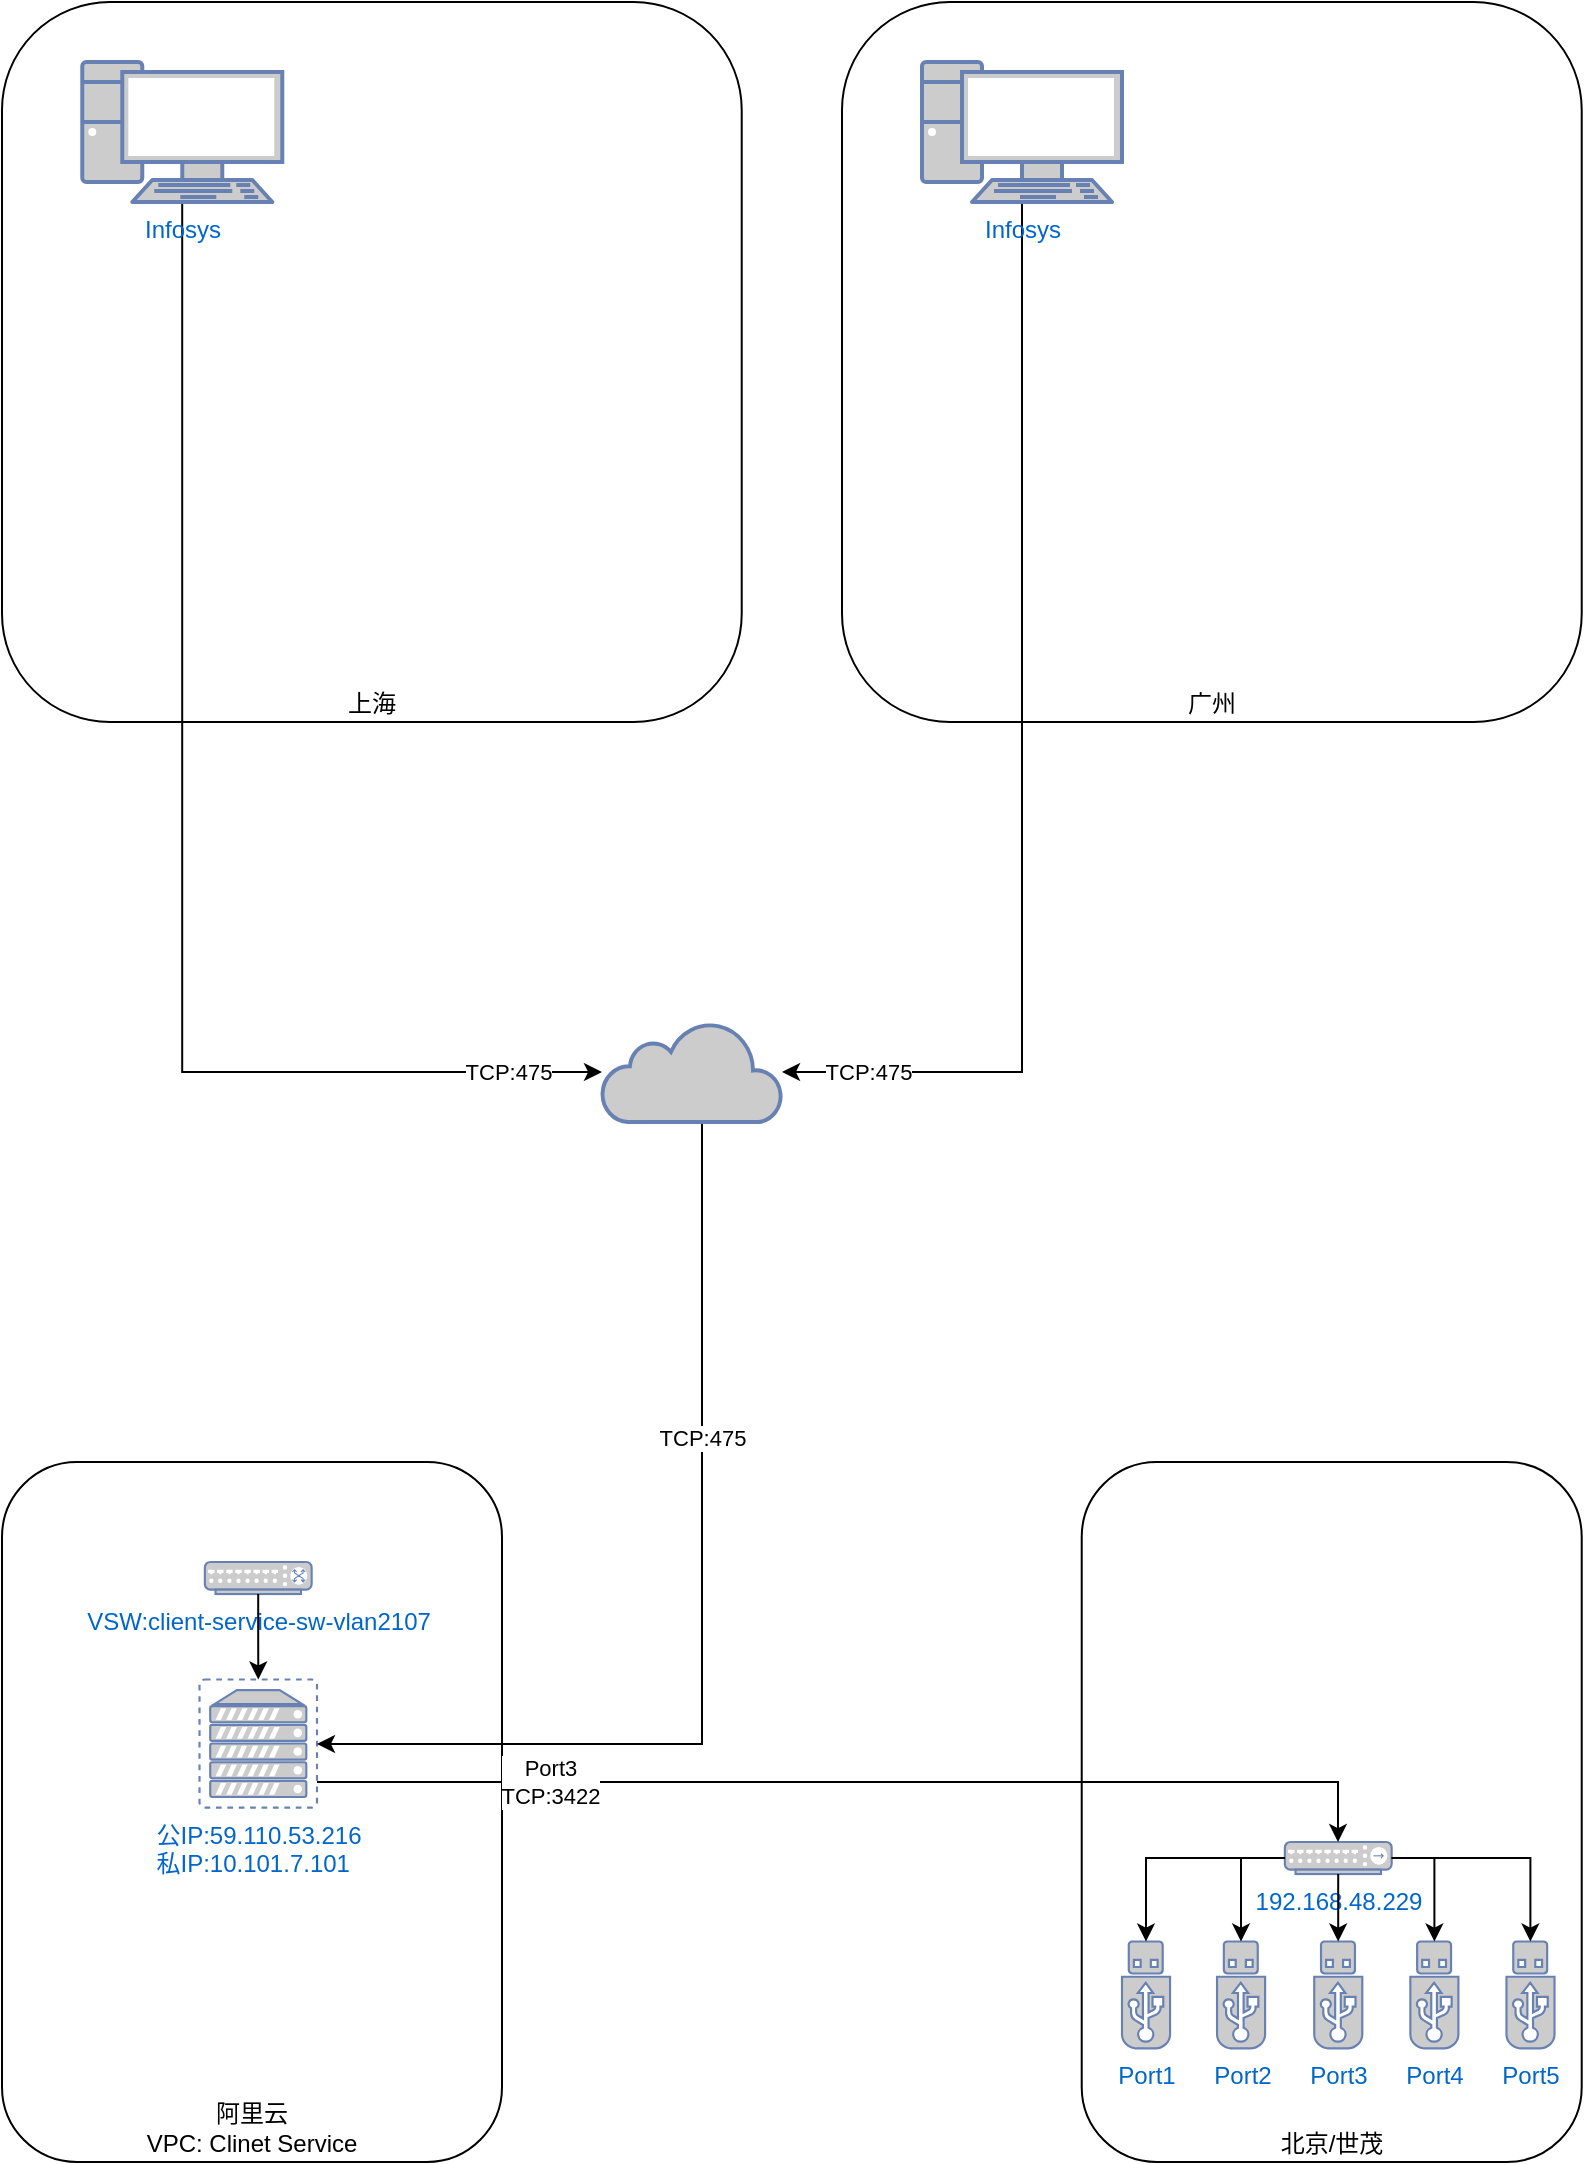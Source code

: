 <mxfile version="21.5.2" type="github">
  <diagram name="第 1 页" id="5qD14jQpGD3jZXneKwM_">
    <mxGraphModel dx="1687" dy="936" grid="1" gridSize="10" guides="1" tooltips="1" connect="1" arrows="1" fold="1" page="1" pageScale="1" pageWidth="827" pageHeight="1169" math="0" shadow="0">
      <root>
        <mxCell id="0" />
        <mxCell id="1" parent="0" />
        <mxCell id="IjJ4piylTX3FqCCItn-Q-26" value="北京/世茂" style="rounded=1;whiteSpace=wrap;html=1;fillColor=none;verticalAlign=bottom;" vertex="1" parent="1">
          <mxGeometry x="559.86" y="800" width="250" height="350" as="geometry" />
        </mxCell>
        <mxCell id="IjJ4piylTX3FqCCItn-Q-20" value="阿里云&lt;br&gt;VPC: Clinet Service" style="rounded=1;whiteSpace=wrap;html=1;fillColor=none;verticalAlign=bottom;" vertex="1" parent="1">
          <mxGeometry x="20" y="800" width="250" height="350" as="geometry" />
        </mxCell>
        <mxCell id="IjJ4piylTX3FqCCItn-Q-23" value="上海" style="rounded=1;whiteSpace=wrap;html=1;fillColor=none;verticalAlign=bottom;" vertex="1" parent="1">
          <mxGeometry x="20" y="70" width="369.86" height="360" as="geometry" />
        </mxCell>
        <mxCell id="IjJ4piylTX3FqCCItn-Q-24" value="广州" style="rounded=1;whiteSpace=wrap;html=1;fillColor=none;verticalAlign=bottom;" vertex="1" parent="1">
          <mxGeometry x="440" y="70" width="369.86" height="360" as="geometry" />
        </mxCell>
        <mxCell id="IjJ4piylTX3FqCCItn-Q-1" value="192.168.48.229" style="fontColor=#0066CC;verticalAlign=top;verticalLabelPosition=bottom;labelPosition=center;align=center;html=1;outlineConnect=0;fillColor=#CCCCCC;strokeColor=#6881B3;gradientColor=none;gradientDirection=north;strokeWidth=2;shape=mxgraph.networks.hub;container=0;" vertex="1" parent="1">
          <mxGeometry x="661.431" y="990.004" width="53.398" height="16.019" as="geometry" />
        </mxCell>
        <mxCell id="IjJ4piylTX3FqCCItn-Q-2" value="Port3" style="fontColor=#0066CC;verticalAlign=top;verticalLabelPosition=bottom;labelPosition=center;align=center;html=1;outlineConnect=0;fillColor=#CCCCCC;strokeColor=#6881B3;gradientColor=none;gradientDirection=north;strokeWidth=2;shape=mxgraph.networks.usb_stick;container=0;" vertex="1" parent="1">
          <mxGeometry x="676.116" y="1039.752" width="24.029" height="53.398" as="geometry" />
        </mxCell>
        <mxCell id="IjJ4piylTX3FqCCItn-Q-10" style="edgeStyle=orthogonalEdgeStyle;rounded=0;orthogonalLoop=1;jettySize=auto;html=1;" edge="1" parent="1" source="IjJ4piylTX3FqCCItn-Q-1" target="IjJ4piylTX3FqCCItn-Q-2">
          <mxGeometry relative="1" as="geometry" />
        </mxCell>
        <mxCell id="IjJ4piylTX3FqCCItn-Q-3" value="Port2" style="fontColor=#0066CC;verticalAlign=top;verticalLabelPosition=bottom;labelPosition=center;align=center;html=1;outlineConnect=0;fillColor=#CCCCCC;strokeColor=#6881B3;gradientColor=none;gradientDirection=north;strokeWidth=2;shape=mxgraph.networks.usb_stick;container=0;" vertex="1" parent="1">
          <mxGeometry x="627.524" y="1039.752" width="24.029" height="53.398" as="geometry" />
        </mxCell>
        <mxCell id="IjJ4piylTX3FqCCItn-Q-9" style="edgeStyle=orthogonalEdgeStyle;rounded=0;orthogonalLoop=1;jettySize=auto;html=1;" edge="1" parent="1" source="IjJ4piylTX3FqCCItn-Q-1" target="IjJ4piylTX3FqCCItn-Q-3">
          <mxGeometry relative="1" as="geometry" />
        </mxCell>
        <mxCell id="IjJ4piylTX3FqCCItn-Q-4" value="Port1" style="fontColor=#0066CC;verticalAlign=top;verticalLabelPosition=bottom;labelPosition=center;align=center;html=1;outlineConnect=0;fillColor=#CCCCCC;strokeColor=#6881B3;gradientColor=none;gradientDirection=north;strokeWidth=2;shape=mxgraph.networks.usb_stick;container=0;" vertex="1" parent="1">
          <mxGeometry x="580" y="1039.752" width="24.029" height="53.398" as="geometry" />
        </mxCell>
        <mxCell id="IjJ4piylTX3FqCCItn-Q-8" style="edgeStyle=orthogonalEdgeStyle;rounded=0;orthogonalLoop=1;jettySize=auto;html=1;" edge="1" parent="1" source="IjJ4piylTX3FqCCItn-Q-1" target="IjJ4piylTX3FqCCItn-Q-4">
          <mxGeometry relative="1" as="geometry" />
        </mxCell>
        <mxCell id="IjJ4piylTX3FqCCItn-Q-5" value="Port4" style="fontColor=#0066CC;verticalAlign=top;verticalLabelPosition=bottom;labelPosition=center;align=center;html=1;outlineConnect=0;fillColor=#CCCCCC;strokeColor=#6881B3;gradientColor=none;gradientDirection=north;strokeWidth=2;shape=mxgraph.networks.usb_stick;container=0;" vertex="1" parent="1">
          <mxGeometry x="724.173" y="1039.752" width="24.029" height="53.398" as="geometry" />
        </mxCell>
        <mxCell id="IjJ4piylTX3FqCCItn-Q-11" style="edgeStyle=orthogonalEdgeStyle;rounded=0;orthogonalLoop=1;jettySize=auto;html=1;" edge="1" parent="1" source="IjJ4piylTX3FqCCItn-Q-1" target="IjJ4piylTX3FqCCItn-Q-5">
          <mxGeometry relative="1" as="geometry" />
        </mxCell>
        <mxCell id="IjJ4piylTX3FqCCItn-Q-7" value="Port5" style="fontColor=#0066CC;verticalAlign=top;verticalLabelPosition=bottom;labelPosition=center;align=center;html=1;outlineConnect=0;fillColor=#CCCCCC;strokeColor=#6881B3;gradientColor=none;gradientDirection=north;strokeWidth=2;shape=mxgraph.networks.usb_stick;container=0;" vertex="1" parent="1">
          <mxGeometry x="772.231" y="1039.752" width="24.029" height="53.398" as="geometry" />
        </mxCell>
        <mxCell id="IjJ4piylTX3FqCCItn-Q-12" style="edgeStyle=orthogonalEdgeStyle;rounded=0;orthogonalLoop=1;jettySize=auto;html=1;" edge="1" parent="1" source="IjJ4piylTX3FqCCItn-Q-1" target="IjJ4piylTX3FqCCItn-Q-7">
          <mxGeometry relative="1" as="geometry" />
        </mxCell>
        <mxCell id="IjJ4piylTX3FqCCItn-Q-13" value="VSW:client-service-sw-vlan2107" style="fontColor=#0066CC;verticalAlign=top;verticalLabelPosition=bottom;labelPosition=center;align=center;html=1;outlineConnect=0;fillColor=#CCCCCC;strokeColor=#6881B3;gradientColor=none;gradientDirection=north;strokeWidth=2;shape=mxgraph.networks.switch;container=0;" vertex="1" parent="1">
          <mxGeometry x="121.431" y="850" width="53.398" height="16.019" as="geometry" />
        </mxCell>
        <mxCell id="IjJ4piylTX3FqCCItn-Q-28" style="edgeStyle=orthogonalEdgeStyle;rounded=0;orthogonalLoop=1;jettySize=auto;html=1;" edge="1" parent="1" source="IjJ4piylTX3FqCCItn-Q-15" target="IjJ4piylTX3FqCCItn-Q-1">
          <mxGeometry relative="1" as="geometry">
            <Array as="points">
              <mxPoint x="688" y="960" />
            </Array>
          </mxGeometry>
        </mxCell>
        <mxCell id="IjJ4piylTX3FqCCItn-Q-32" value="Port3&lt;br&gt;TCP:3422" style="edgeLabel;html=1;align=center;verticalAlign=middle;resizable=0;points=[];" vertex="1" connectable="0" parent="IjJ4piylTX3FqCCItn-Q-28">
          <mxGeometry x="-0.571" relative="1" as="geometry">
            <mxPoint as="offset" />
          </mxGeometry>
        </mxCell>
        <mxCell id="IjJ4piylTX3FqCCItn-Q-15" value="&lt;div style=&quot;text-align: justify;&quot;&gt;&lt;span style=&quot;background-color: initial;&quot;&gt;公IP:59.110.53.216&lt;/span&gt;&lt;/div&gt;&lt;div style=&quot;text-align: justify;&quot;&gt;&lt;span style=&quot;background-color: initial;&quot;&gt;私IP:10.101.7.101&lt;/span&gt;&lt;/div&gt;" style="fontColor=#0066CC;verticalAlign=top;verticalLabelPosition=bottom;labelPosition=center;align=center;html=1;outlineConnect=0;fillColor=#CCCCCC;strokeColor=#6881B3;gradientColor=none;gradientDirection=north;strokeWidth=2;shape=mxgraph.networks.virtual_server;container=0;fontStyle=0;labelBackgroundColor=none;labelBorderColor=none;" vertex="1" parent="1">
          <mxGeometry x="118.761" y="908.738" width="58.737" height="64.078" as="geometry" />
        </mxCell>
        <mxCell id="IjJ4piylTX3FqCCItn-Q-16" style="edgeStyle=orthogonalEdgeStyle;rounded=0;orthogonalLoop=1;jettySize=auto;html=1;" edge="1" parent="1" source="IjJ4piylTX3FqCCItn-Q-13" target="IjJ4piylTX3FqCCItn-Q-15">
          <mxGeometry relative="1" as="geometry" />
        </mxCell>
        <mxCell id="IjJ4piylTX3FqCCItn-Q-30" style="edgeStyle=orthogonalEdgeStyle;rounded=0;orthogonalLoop=1;jettySize=auto;html=1;" edge="1" parent="1" source="IjJ4piylTX3FqCCItn-Q-21" target="IjJ4piylTX3FqCCItn-Q-29">
          <mxGeometry relative="1" as="geometry">
            <mxPoint x="150" y="850" as="targetPoint" />
            <Array as="points">
              <mxPoint x="110" y="605" />
            </Array>
          </mxGeometry>
        </mxCell>
        <mxCell id="IjJ4piylTX3FqCCItn-Q-33" value="TCP:475" style="edgeLabel;html=1;align=center;verticalAlign=middle;resizable=0;points=[];" vertex="1" connectable="0" parent="IjJ4piylTX3FqCCItn-Q-30">
          <mxGeometry x="0.91" y="1" relative="1" as="geometry">
            <mxPoint x="-18" y="1" as="offset" />
          </mxGeometry>
        </mxCell>
        <mxCell id="IjJ4piylTX3FqCCItn-Q-21" value="Infosys" style="fontColor=#0066CC;verticalAlign=top;verticalLabelPosition=bottom;labelPosition=center;align=center;html=1;outlineConnect=0;fillColor=#CCCCCC;strokeColor=#6881B3;gradientColor=none;gradientDirection=north;strokeWidth=2;shape=mxgraph.networks.pc;" vertex="1" parent="1">
          <mxGeometry x="60.14" y="100" width="100" height="70" as="geometry" />
        </mxCell>
        <mxCell id="IjJ4piylTX3FqCCItn-Q-31" style="edgeStyle=orthogonalEdgeStyle;rounded=0;orthogonalLoop=1;jettySize=auto;html=1;" edge="1" parent="1" source="IjJ4piylTX3FqCCItn-Q-22" target="IjJ4piylTX3FqCCItn-Q-29">
          <mxGeometry relative="1" as="geometry">
            <Array as="points">
              <mxPoint x="530" y="605" />
            </Array>
          </mxGeometry>
        </mxCell>
        <mxCell id="IjJ4piylTX3FqCCItn-Q-34" value="TCP:475" style="edgeLabel;html=1;align=center;verticalAlign=middle;resizable=0;points=[];" vertex="1" connectable="0" parent="IjJ4piylTX3FqCCItn-Q-31">
          <mxGeometry x="0.896" y="-1" relative="1" as="geometry">
            <mxPoint x="14" y="1" as="offset" />
          </mxGeometry>
        </mxCell>
        <mxCell id="IjJ4piylTX3FqCCItn-Q-22" value="Infosys" style="fontColor=#0066CC;verticalAlign=top;verticalLabelPosition=bottom;labelPosition=center;align=center;html=1;outlineConnect=0;fillColor=#CCCCCC;strokeColor=#6881B3;gradientColor=none;gradientDirection=north;strokeWidth=2;shape=mxgraph.networks.pc;" vertex="1" parent="1">
          <mxGeometry x="480" y="100" width="100" height="70" as="geometry" />
        </mxCell>
        <mxCell id="IjJ4piylTX3FqCCItn-Q-35" style="edgeStyle=orthogonalEdgeStyle;rounded=0;orthogonalLoop=1;jettySize=auto;html=1;" edge="1" parent="1" source="IjJ4piylTX3FqCCItn-Q-29" target="IjJ4piylTX3FqCCItn-Q-15">
          <mxGeometry relative="1" as="geometry">
            <Array as="points">
              <mxPoint x="370" y="941" />
            </Array>
          </mxGeometry>
        </mxCell>
        <mxCell id="IjJ4piylTX3FqCCItn-Q-36" value="TCP:475" style="edgeLabel;html=1;align=center;verticalAlign=middle;resizable=0;points=[];" vertex="1" connectable="0" parent="IjJ4piylTX3FqCCItn-Q-35">
          <mxGeometry x="-0.373" relative="1" as="geometry">
            <mxPoint as="offset" />
          </mxGeometry>
        </mxCell>
        <mxCell id="IjJ4piylTX3FqCCItn-Q-29" value="" style="html=1;outlineConnect=0;fillColor=#CCCCCC;strokeColor=#6881B3;gradientColor=none;gradientDirection=north;strokeWidth=2;shape=mxgraph.networks.cloud;fontColor=#ffffff;" vertex="1" parent="1">
          <mxGeometry x="320" y="580" width="90" height="50" as="geometry" />
        </mxCell>
      </root>
    </mxGraphModel>
  </diagram>
</mxfile>
